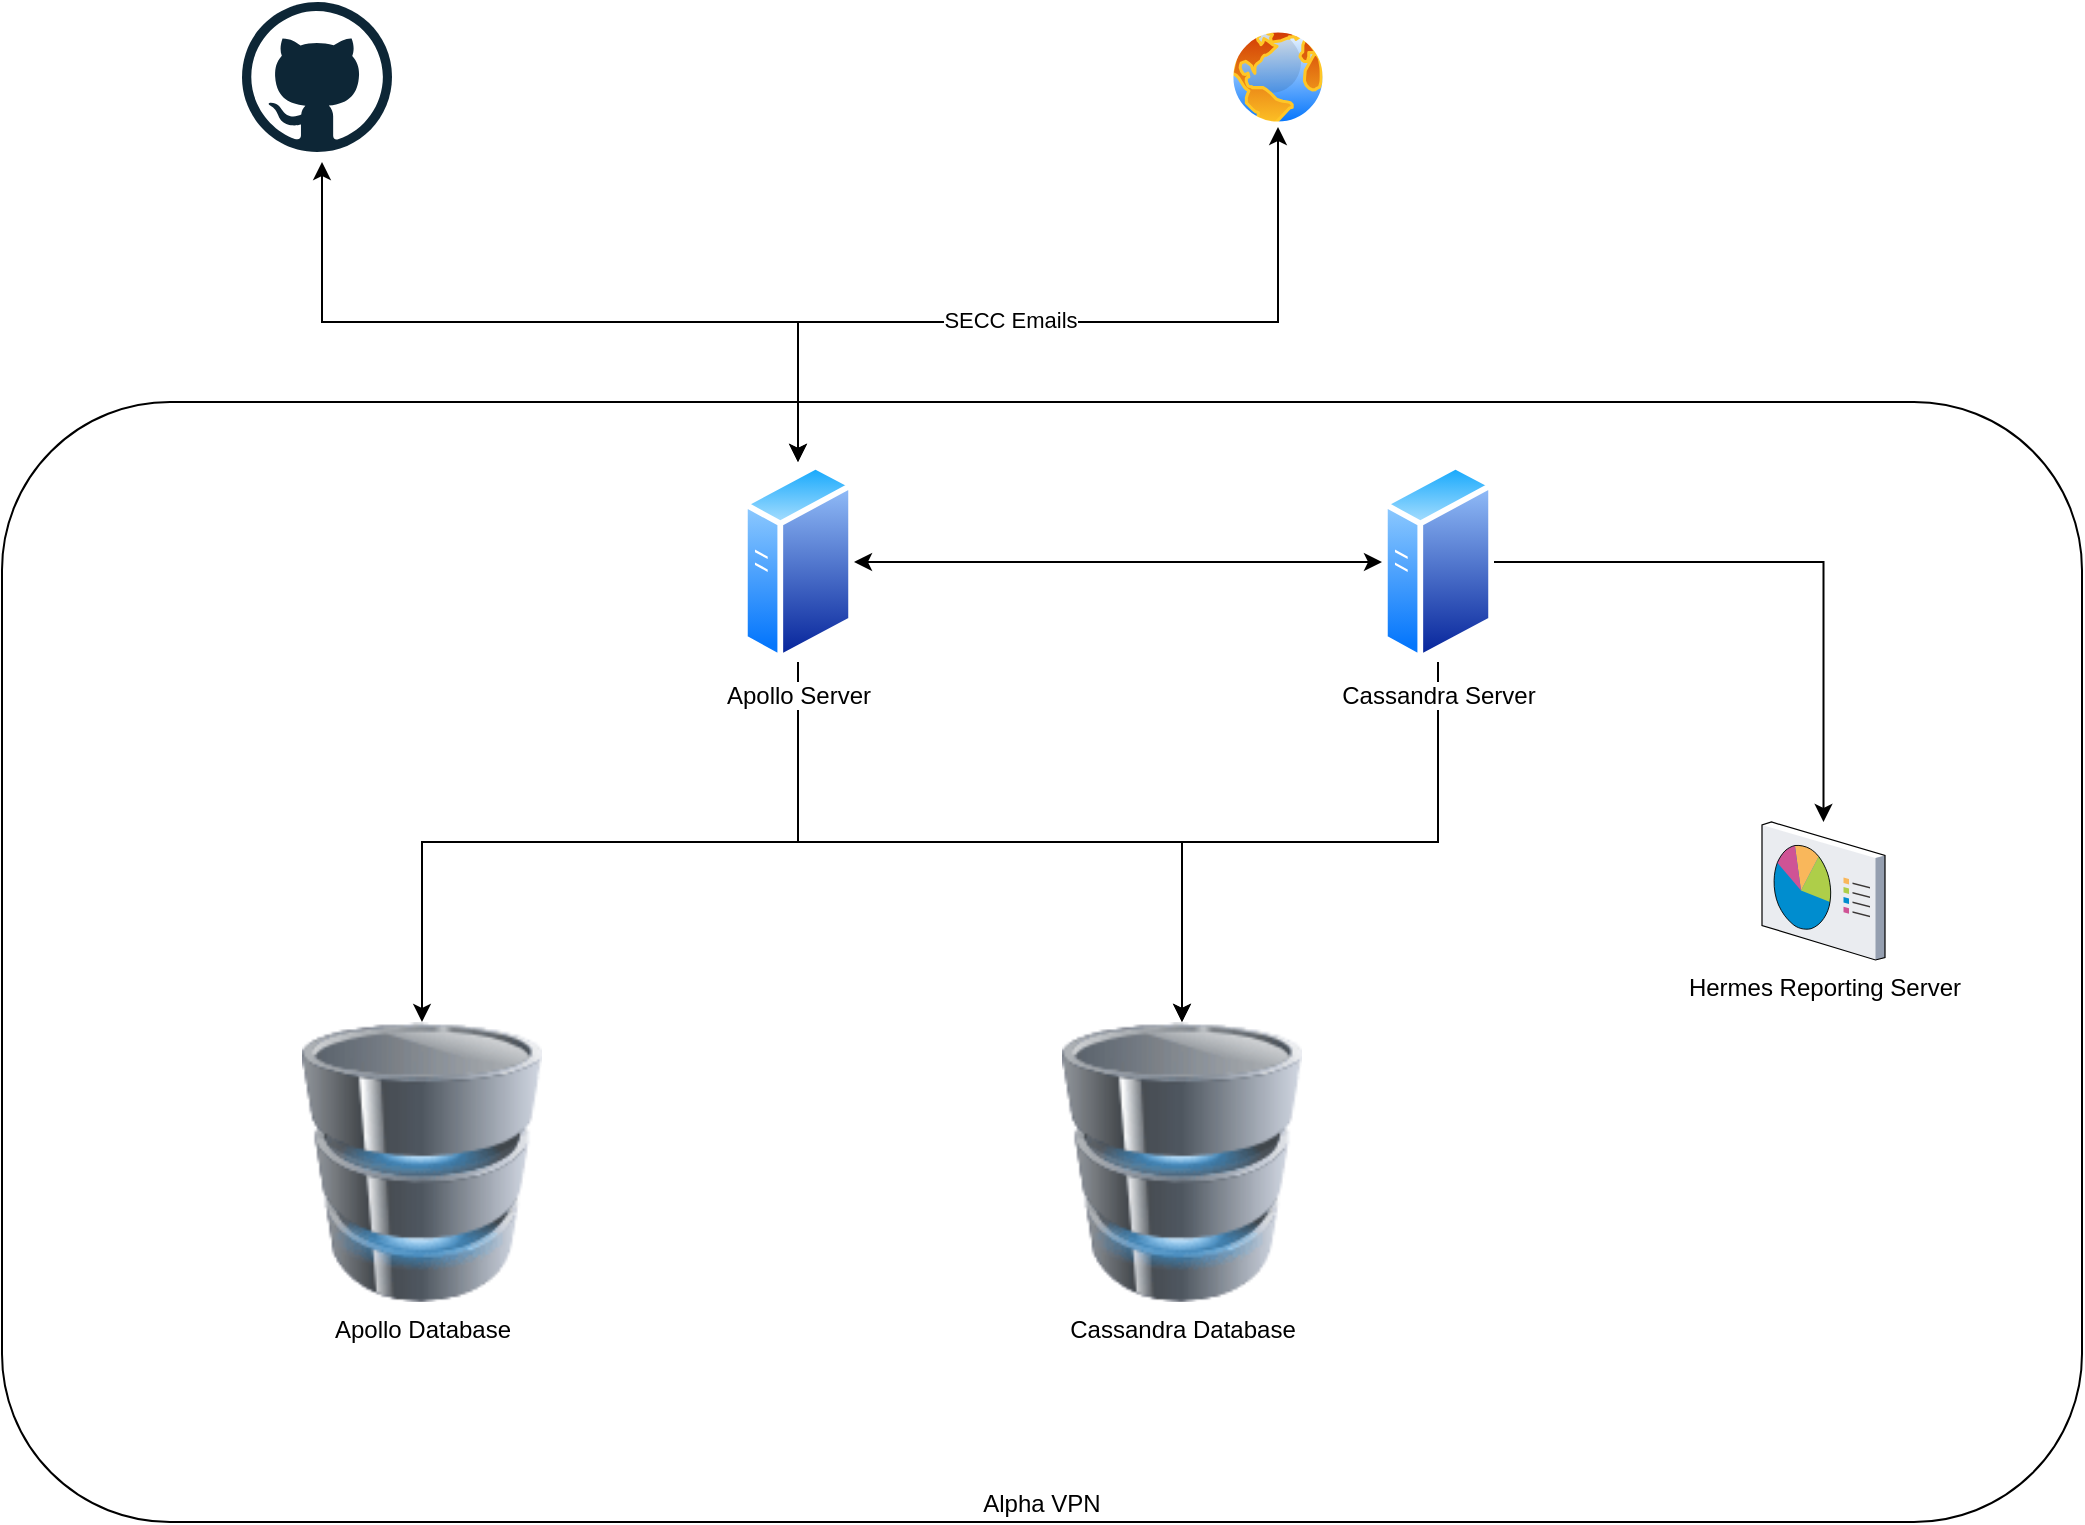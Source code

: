 <mxfile version="14.3.2" type="google"><diagram id="WI9T0HZ2pTsCkuznbFz-" name="Page-1"><mxGraphModel dx="1422" dy="737" grid="1" gridSize="10" guides="1" tooltips="1" connect="1" arrows="1" fold="1" page="1" pageScale="1" pageWidth="1169" pageHeight="827" math="0" shadow="0"><root><mxCell id="0"/><mxCell id="1" parent="0"/><mxCell id="HZ0ob0l9KlI434cfiaBJ-16" value="Alpha VPN" style="rounded=1;whiteSpace=wrap;html=1;verticalAlign=bottom;" parent="1" vertex="1"><mxGeometry x="80" y="240" width="1040" height="560" as="geometry"/></mxCell><mxCell id="HZ0ob0l9KlI434cfiaBJ-17" value="Hermes Reporting Server" style="verticalLabelPosition=bottom;aspect=fixed;html=1;verticalAlign=top;strokeColor=none;align=center;outlineConnect=0;shape=mxgraph.citrix.reporting;" parent="1" vertex="1"><mxGeometry x="960" y="450" width="61.5" height="69" as="geometry"/></mxCell><mxCell id="6wiXWDzP_ZQOOk_hHA65-1" value="" style="dashed=0;outlineConnect=0;html=1;align=center;labelPosition=center;verticalLabelPosition=bottom;verticalAlign=top;shape=mxgraph.weblogos.github" vertex="1" parent="1"><mxGeometry x="200" y="40" width="75" height="75" as="geometry"/></mxCell><mxCell id="6wiXWDzP_ZQOOk_hHA65-2" value="Apollo Database" style="image;html=1;image=img/lib/clip_art/computers/Database_128x128.png" vertex="1" parent="1"><mxGeometry x="230" y="550" width="120" height="140" as="geometry"/></mxCell><mxCell id="6wiXWDzP_ZQOOk_hHA65-4" style="edgeStyle=orthogonalEdgeStyle;rounded=0;orthogonalLoop=1;jettySize=auto;html=1;exitX=1;exitY=0.5;exitDx=0;exitDy=0;" edge="1" parent="1" source="6wiXWDzP_ZQOOk_hHA65-7" target="HZ0ob0l9KlI434cfiaBJ-17"><mxGeometry relative="1" as="geometry"/></mxCell><mxCell id="6wiXWDzP_ZQOOk_hHA65-3" value="Cassandra Database" style="image;html=1;image=img/lib/clip_art/computers/Database_128x128.png" vertex="1" parent="1"><mxGeometry x="610" y="550" width="120" height="140" as="geometry"/></mxCell><mxCell id="6wiXWDzP_ZQOOk_hHA65-8" style="edgeStyle=orthogonalEdgeStyle;rounded=0;orthogonalLoop=1;jettySize=auto;html=1;exitX=0.5;exitY=1;exitDx=0;exitDy=0;entryX=0.5;entryY=0;entryDx=0;entryDy=0;" edge="1" parent="1" source="6wiXWDzP_ZQOOk_hHA65-5" target="6wiXWDzP_ZQOOk_hHA65-2"><mxGeometry relative="1" as="geometry"/></mxCell><mxCell id="6wiXWDzP_ZQOOk_hHA65-9" style="edgeStyle=orthogonalEdgeStyle;rounded=0;orthogonalLoop=1;jettySize=auto;html=1;exitX=0.5;exitY=1;exitDx=0;exitDy=0;" edge="1" parent="1" source="6wiXWDzP_ZQOOk_hHA65-5" target="6wiXWDzP_ZQOOk_hHA65-3"><mxGeometry relative="1" as="geometry"/></mxCell><mxCell id="6wiXWDzP_ZQOOk_hHA65-10" style="edgeStyle=orthogonalEdgeStyle;rounded=0;orthogonalLoop=1;jettySize=auto;html=1;exitX=1;exitY=0.5;exitDx=0;exitDy=0;entryX=0;entryY=0.5;entryDx=0;entryDy=0;startArrow=classic;startFill=1;" edge="1" parent="1" source="6wiXWDzP_ZQOOk_hHA65-5" target="6wiXWDzP_ZQOOk_hHA65-7"><mxGeometry relative="1" as="geometry"/></mxCell><mxCell id="6wiXWDzP_ZQOOk_hHA65-11" style="edgeStyle=orthogonalEdgeStyle;rounded=0;orthogonalLoop=1;jettySize=auto;html=1;exitX=0.5;exitY=0;exitDx=0;exitDy=0;startArrow=classic;startFill=1;entryX=0.533;entryY=1.067;entryDx=0;entryDy=0;entryPerimeter=0;" edge="1" parent="1" source="6wiXWDzP_ZQOOk_hHA65-5" target="6wiXWDzP_ZQOOk_hHA65-1"><mxGeometry relative="1" as="geometry"><mxPoint x="240" y="120" as="targetPoint"/><Array as="points"><mxPoint x="478" y="200"/><mxPoint x="240" y="200"/><mxPoint x="240" y="120"/></Array></mxGeometry></mxCell><mxCell id="6wiXWDzP_ZQOOk_hHA65-5" value="Apollo Server" style="aspect=fixed;perimeter=ellipsePerimeter;html=1;align=center;shadow=0;dashed=0;spacingTop=3;image;image=img/lib/active_directory/generic_server.svg;" vertex="1" parent="1"><mxGeometry x="450" y="270" width="56" height="100" as="geometry"/></mxCell><mxCell id="6wiXWDzP_ZQOOk_hHA65-18" style="edgeStyle=orthogonalEdgeStyle;rounded=0;orthogonalLoop=1;jettySize=auto;html=1;exitX=0.5;exitY=1;exitDx=0;exitDy=0;entryX=0.5;entryY=0;entryDx=0;entryDy=0;startArrow=none;startFill=0;" edge="1" parent="1" source="6wiXWDzP_ZQOOk_hHA65-7" target="6wiXWDzP_ZQOOk_hHA65-3"><mxGeometry relative="1" as="geometry"/></mxCell><mxCell id="6wiXWDzP_ZQOOk_hHA65-7" value="Cassandra Server" style="aspect=fixed;perimeter=ellipsePerimeter;html=1;align=center;shadow=0;dashed=0;spacingTop=3;image;image=img/lib/active_directory/generic_server.svg;" vertex="1" parent="1"><mxGeometry x="770" y="270" width="56" height="100" as="geometry"/></mxCell><mxCell id="6wiXWDzP_ZQOOk_hHA65-16" style="edgeStyle=orthogonalEdgeStyle;rounded=0;orthogonalLoop=1;jettySize=auto;html=1;exitX=0.5;exitY=1;exitDx=0;exitDy=0;entryX=0.5;entryY=0;entryDx=0;entryDy=0;startArrow=classic;startFill=1;" edge="1" parent="1" source="6wiXWDzP_ZQOOk_hHA65-15" target="6wiXWDzP_ZQOOk_hHA65-5"><mxGeometry relative="1" as="geometry"><Array as="points"><mxPoint x="718" y="200"/><mxPoint x="478" y="200"/></Array></mxGeometry></mxCell><mxCell id="6wiXWDzP_ZQOOk_hHA65-17" value="SECC Emails" style="edgeLabel;html=1;align=center;verticalAlign=middle;resizable=0;points=[];" vertex="1" connectable="0" parent="6wiXWDzP_ZQOOk_hHA65-16"><mxGeometry x="0.138" y="-1" relative="1" as="geometry"><mxPoint as="offset"/></mxGeometry></mxCell><mxCell id="6wiXWDzP_ZQOOk_hHA65-15" value="" style="aspect=fixed;perimeter=ellipsePerimeter;html=1;align=center;shadow=0;dashed=0;spacingTop=3;image;image=img/lib/active_directory/internet_globe.svg;" vertex="1" parent="1"><mxGeometry x="693" y="52.5" width="50" height="50" as="geometry"/></mxCell></root></mxGraphModel></diagram></mxfile>